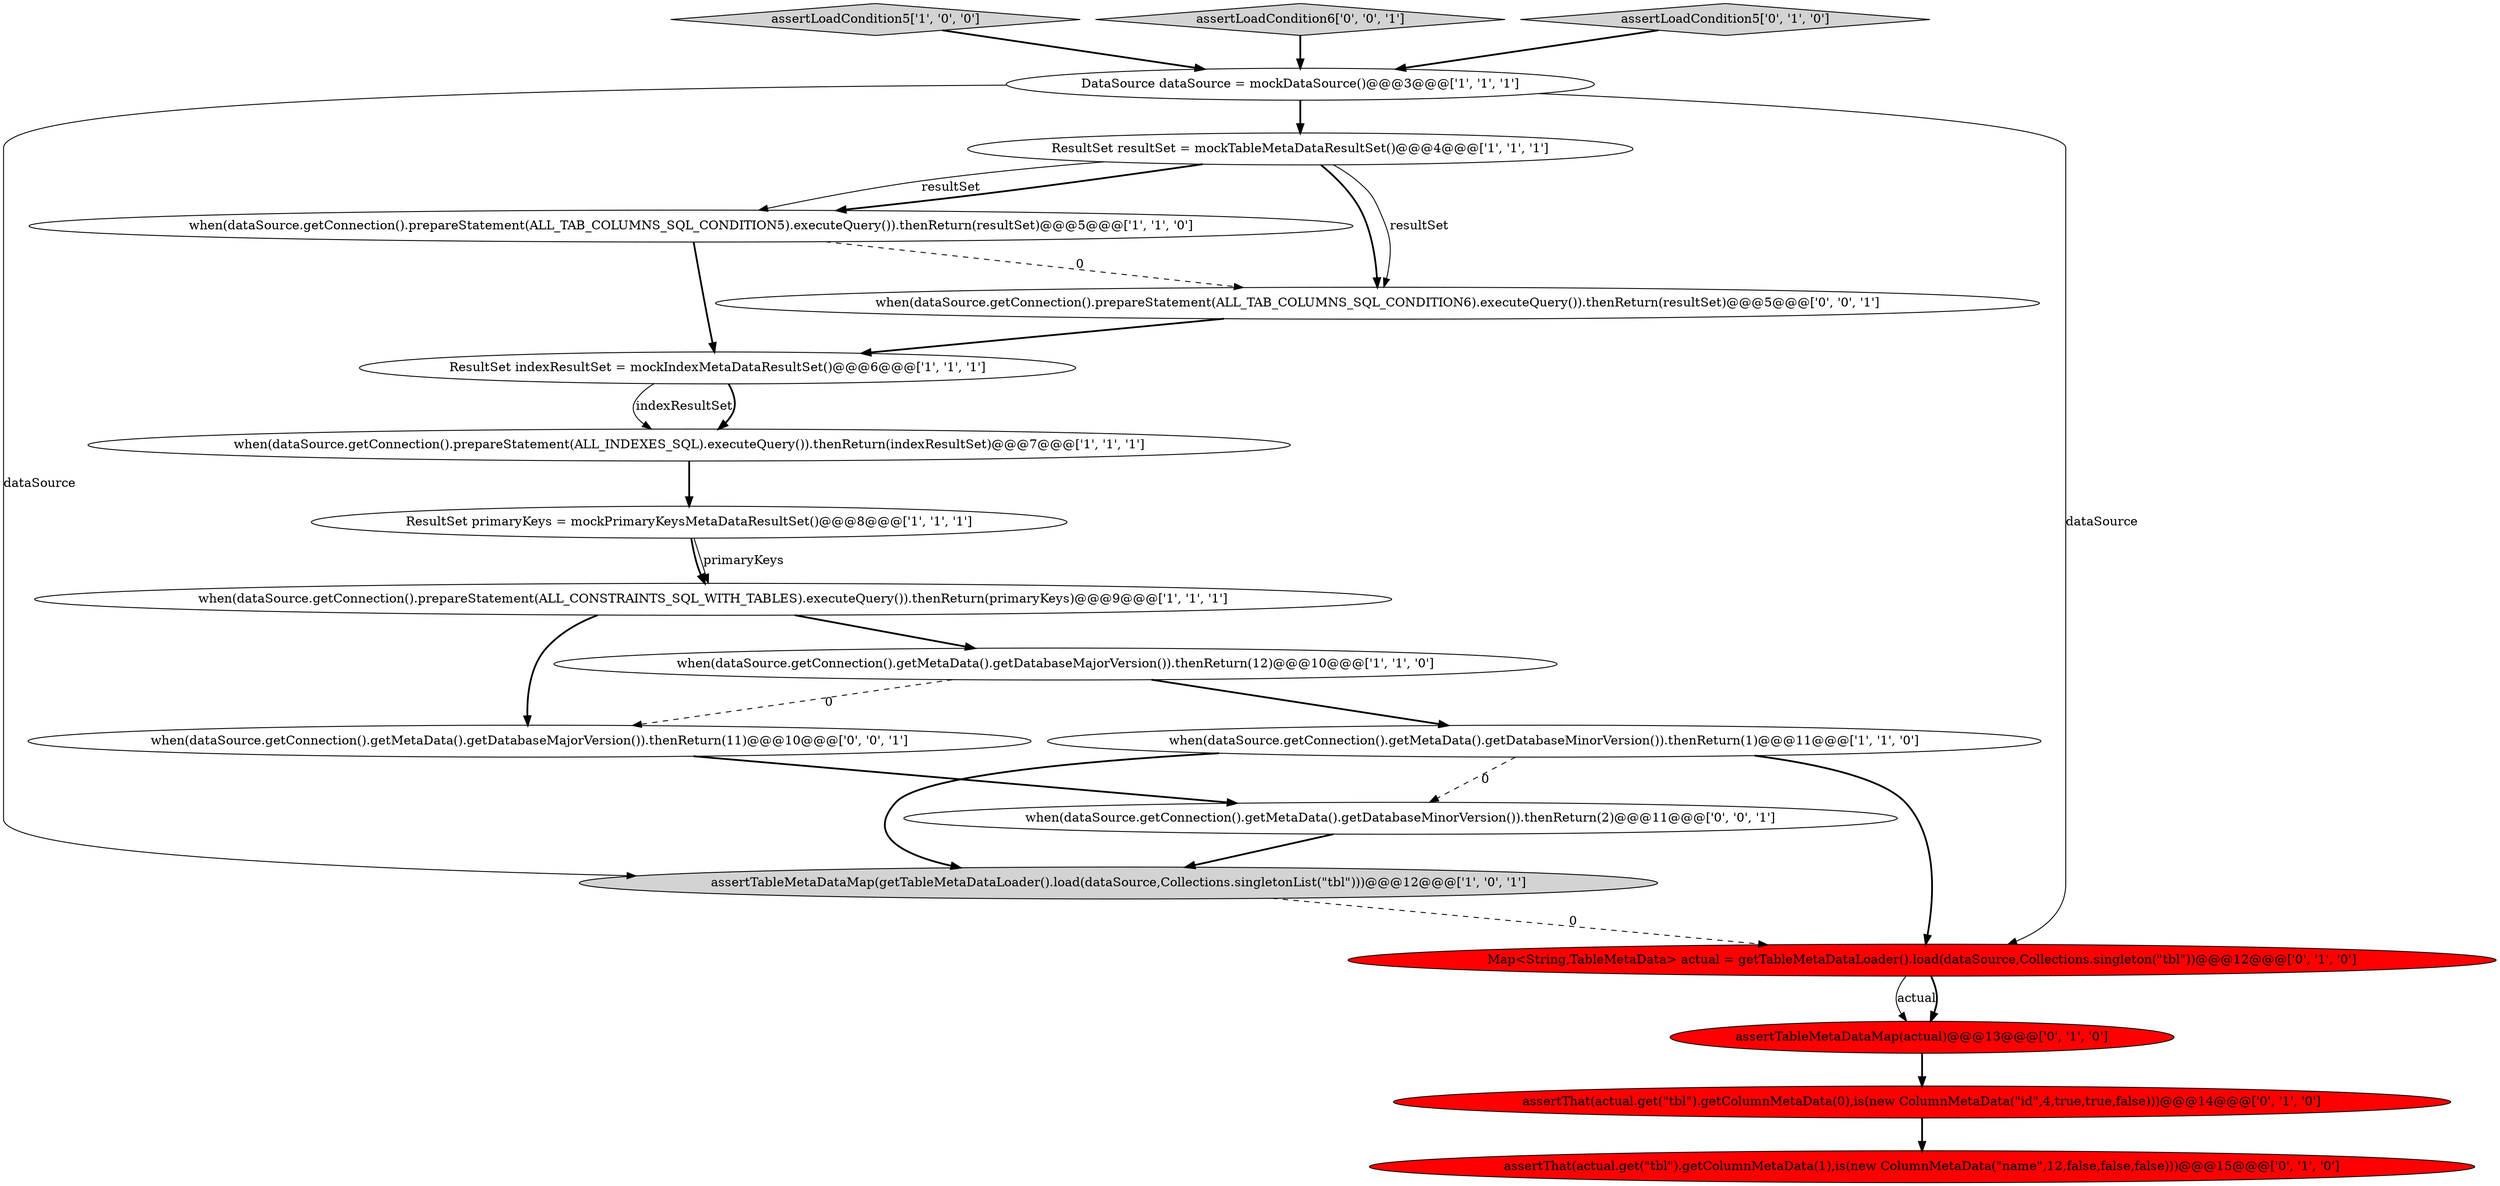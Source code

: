 digraph {
3 [style = filled, label = "assertLoadCondition5['1', '0', '0']", fillcolor = lightgray, shape = diamond image = "AAA0AAABBB1BBB"];
0 [style = filled, label = "ResultSet resultSet = mockTableMetaDataResultSet()@@@4@@@['1', '1', '1']", fillcolor = white, shape = ellipse image = "AAA0AAABBB1BBB"];
16 [style = filled, label = "assertLoadCondition6['0', '0', '1']", fillcolor = lightgray, shape = diamond image = "AAA0AAABBB3BBB"];
8 [style = filled, label = "ResultSet indexResultSet = mockIndexMetaDataResultSet()@@@6@@@['1', '1', '1']", fillcolor = white, shape = ellipse image = "AAA0AAABBB1BBB"];
18 [style = filled, label = "when(dataSource.getConnection().getMetaData().getDatabaseMajorVersion()).thenReturn(11)@@@10@@@['0', '0', '1']", fillcolor = white, shape = ellipse image = "AAA0AAABBB3BBB"];
1 [style = filled, label = "when(dataSource.getConnection().prepareStatement(ALL_CONSTRAINTS_SQL_WITH_TABLES).executeQuery()).thenReturn(primaryKeys)@@@9@@@['1', '1', '1']", fillcolor = white, shape = ellipse image = "AAA0AAABBB1BBB"];
10 [style = filled, label = "assertTableMetaDataMap(getTableMetaDataLoader().load(dataSource,Collections.singletonList(\"tbl\")))@@@12@@@['1', '0', '1']", fillcolor = lightgray, shape = ellipse image = "AAA0AAABBB1BBB"];
7 [style = filled, label = "ResultSet primaryKeys = mockPrimaryKeysMetaDataResultSet()@@@8@@@['1', '1', '1']", fillcolor = white, shape = ellipse image = "AAA0AAABBB1BBB"];
11 [style = filled, label = "assertThat(actual.get(\"tbl\").getColumnMetaData(0),is(new ColumnMetaData(\"id\",4,true,true,false)))@@@14@@@['0', '1', '0']", fillcolor = red, shape = ellipse image = "AAA1AAABBB2BBB"];
15 [style = filled, label = "assertThat(actual.get(\"tbl\").getColumnMetaData(1),is(new ColumnMetaData(\"name\",12,false,false,false)))@@@15@@@['0', '1', '0']", fillcolor = red, shape = ellipse image = "AAA1AAABBB2BBB"];
14 [style = filled, label = "assertTableMetaDataMap(actual)@@@13@@@['0', '1', '0']", fillcolor = red, shape = ellipse image = "AAA1AAABBB2BBB"];
13 [style = filled, label = "Map<String,TableMetaData> actual = getTableMetaDataLoader().load(dataSource,Collections.singleton(\"tbl\"))@@@12@@@['0', '1', '0']", fillcolor = red, shape = ellipse image = "AAA1AAABBB2BBB"];
17 [style = filled, label = "when(dataSource.getConnection().prepareStatement(ALL_TAB_COLUMNS_SQL_CONDITION6).executeQuery()).thenReturn(resultSet)@@@5@@@['0', '0', '1']", fillcolor = white, shape = ellipse image = "AAA0AAABBB3BBB"];
19 [style = filled, label = "when(dataSource.getConnection().getMetaData().getDatabaseMinorVersion()).thenReturn(2)@@@11@@@['0', '0', '1']", fillcolor = white, shape = ellipse image = "AAA0AAABBB3BBB"];
9 [style = filled, label = "when(dataSource.getConnection().prepareStatement(ALL_INDEXES_SQL).executeQuery()).thenReturn(indexResultSet)@@@7@@@['1', '1', '1']", fillcolor = white, shape = ellipse image = "AAA0AAABBB1BBB"];
4 [style = filled, label = "when(dataSource.getConnection().prepareStatement(ALL_TAB_COLUMNS_SQL_CONDITION5).executeQuery()).thenReturn(resultSet)@@@5@@@['1', '1', '0']", fillcolor = white, shape = ellipse image = "AAA0AAABBB1BBB"];
12 [style = filled, label = "assertLoadCondition5['0', '1', '0']", fillcolor = lightgray, shape = diamond image = "AAA0AAABBB2BBB"];
5 [style = filled, label = "when(dataSource.getConnection().getMetaData().getDatabaseMajorVersion()).thenReturn(12)@@@10@@@['1', '1', '0']", fillcolor = white, shape = ellipse image = "AAA0AAABBB1BBB"];
2 [style = filled, label = "when(dataSource.getConnection().getMetaData().getDatabaseMinorVersion()).thenReturn(1)@@@11@@@['1', '1', '0']", fillcolor = white, shape = ellipse image = "AAA0AAABBB1BBB"];
6 [style = filled, label = "DataSource dataSource = mockDataSource()@@@3@@@['1', '1', '1']", fillcolor = white, shape = ellipse image = "AAA0AAABBB1BBB"];
1->5 [style = bold, label=""];
17->8 [style = bold, label=""];
2->19 [style = dashed, label="0"];
7->1 [style = bold, label=""];
8->9 [style = solid, label="indexResultSet"];
4->17 [style = dashed, label="0"];
0->17 [style = bold, label=""];
16->6 [style = bold, label=""];
0->4 [style = solid, label="resultSet"];
18->19 [style = bold, label=""];
3->6 [style = bold, label=""];
19->10 [style = bold, label=""];
1->18 [style = bold, label=""];
6->0 [style = bold, label=""];
10->13 [style = dashed, label="0"];
9->7 [style = bold, label=""];
2->10 [style = bold, label=""];
12->6 [style = bold, label=""];
13->14 [style = solid, label="actual"];
5->18 [style = dashed, label="0"];
11->15 [style = bold, label=""];
2->13 [style = bold, label=""];
0->17 [style = solid, label="resultSet"];
5->2 [style = bold, label=""];
0->4 [style = bold, label=""];
8->9 [style = bold, label=""];
4->8 [style = bold, label=""];
14->11 [style = bold, label=""];
13->14 [style = bold, label=""];
6->13 [style = solid, label="dataSource"];
7->1 [style = solid, label="primaryKeys"];
6->10 [style = solid, label="dataSource"];
}
